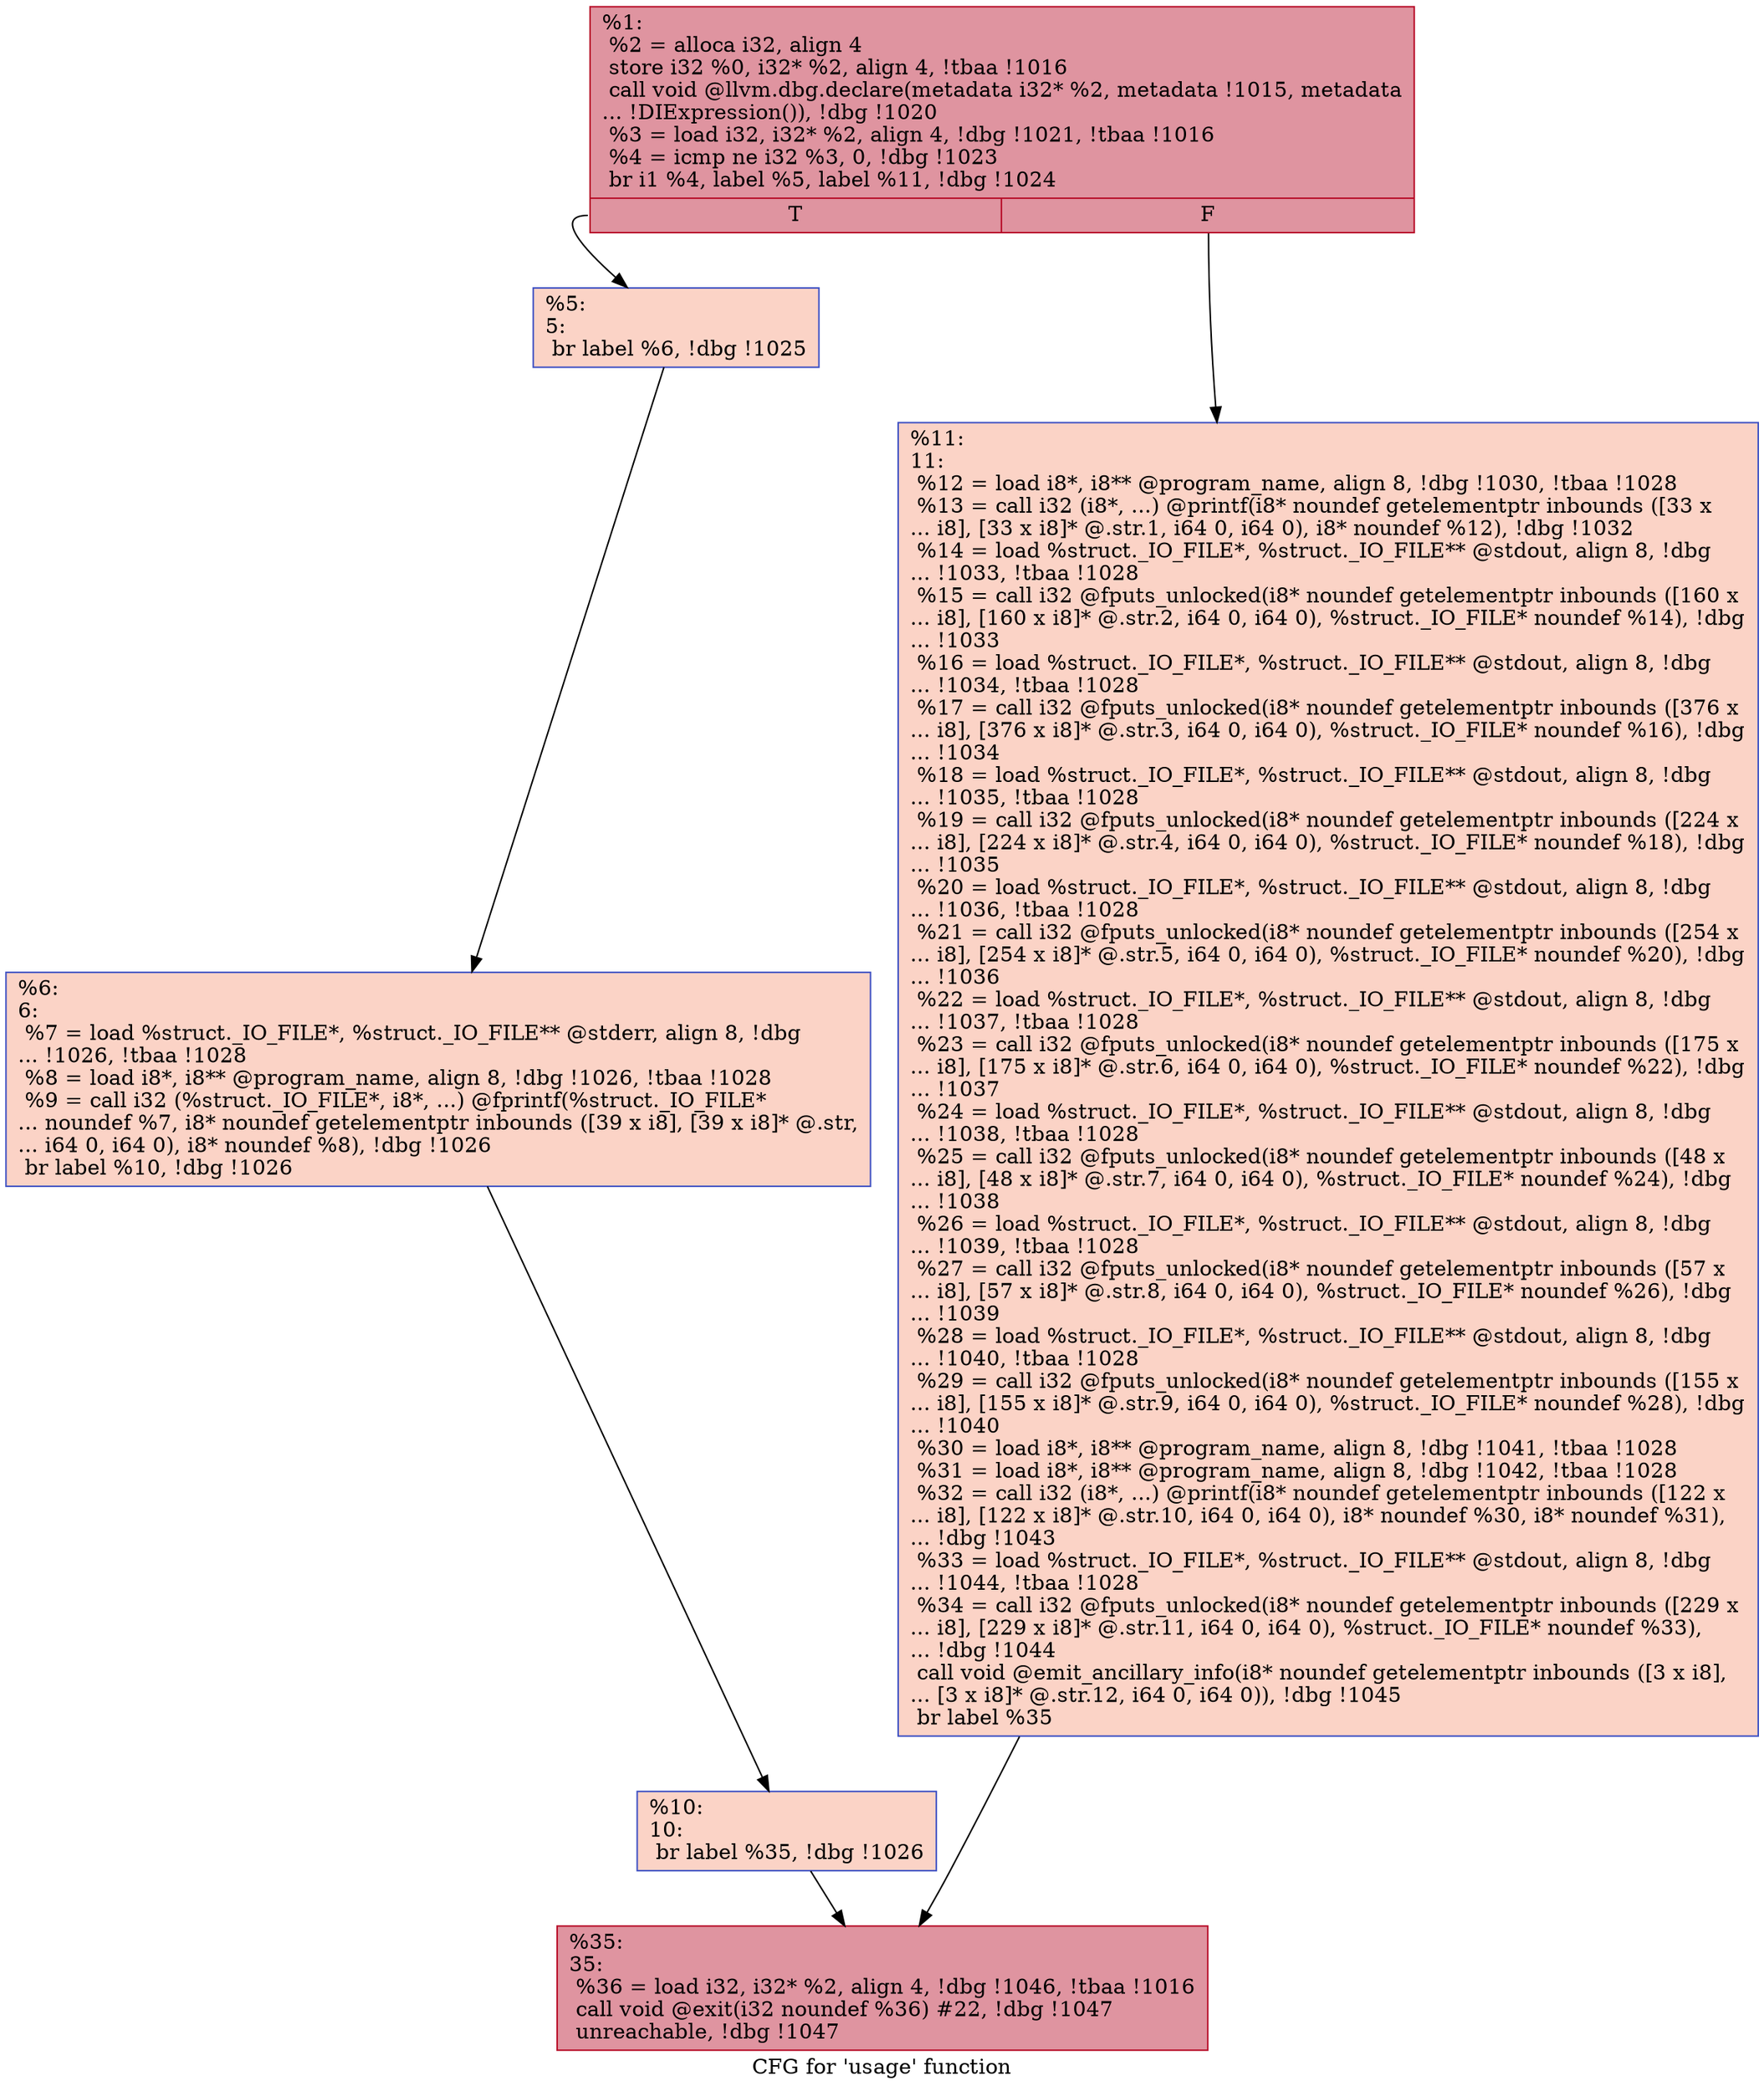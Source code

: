 digraph "CFG for 'usage' function" {
	label="CFG for 'usage' function";

	Node0x1bfced0 [shape=record,color="#b70d28ff", style=filled, fillcolor="#b70d2870",label="{%1:\l  %2 = alloca i32, align 4\l  store i32 %0, i32* %2, align 4, !tbaa !1016\l  call void @llvm.dbg.declare(metadata i32* %2, metadata !1015, metadata\l... !DIExpression()), !dbg !1020\l  %3 = load i32, i32* %2, align 4, !dbg !1021, !tbaa !1016\l  %4 = icmp ne i32 %3, 0, !dbg !1023\l  br i1 %4, label %5, label %11, !dbg !1024\l|{<s0>T|<s1>F}}"];
	Node0x1bfced0:s0 -> Node0x1c4c9a0;
	Node0x1bfced0:s1 -> Node0x1c4ca90;
	Node0x1c4c9a0 [shape=record,color="#3d50c3ff", style=filled, fillcolor="#f59c7d70",label="{%5:\l5:                                                \l  br label %6, !dbg !1025\l}"];
	Node0x1c4c9a0 -> Node0x1c4c9f0;
	Node0x1c4c9f0 [shape=record,color="#3d50c3ff", style=filled, fillcolor="#f59c7d70",label="{%6:\l6:                                                \l  %7 = load %struct._IO_FILE*, %struct._IO_FILE** @stderr, align 8, !dbg\l... !1026, !tbaa !1028\l  %8 = load i8*, i8** @program_name, align 8, !dbg !1026, !tbaa !1028\l  %9 = call i32 (%struct._IO_FILE*, i8*, ...) @fprintf(%struct._IO_FILE*\l... noundef %7, i8* noundef getelementptr inbounds ([39 x i8], [39 x i8]* @.str,\l... i64 0, i64 0), i8* noundef %8), !dbg !1026\l  br label %10, !dbg !1026\l}"];
	Node0x1c4c9f0 -> Node0x1c4ca40;
	Node0x1c4ca40 [shape=record,color="#3d50c3ff", style=filled, fillcolor="#f59c7d70",label="{%10:\l10:                                               \l  br label %35, !dbg !1026\l}"];
	Node0x1c4ca40 -> Node0x1c4cae0;
	Node0x1c4ca90 [shape=record,color="#3d50c3ff", style=filled, fillcolor="#f59c7d70",label="{%11:\l11:                                               \l  %12 = load i8*, i8** @program_name, align 8, !dbg !1030, !tbaa !1028\l  %13 = call i32 (i8*, ...) @printf(i8* noundef getelementptr inbounds ([33 x\l... i8], [33 x i8]* @.str.1, i64 0, i64 0), i8* noundef %12), !dbg !1032\l  %14 = load %struct._IO_FILE*, %struct._IO_FILE** @stdout, align 8, !dbg\l... !1033, !tbaa !1028\l  %15 = call i32 @fputs_unlocked(i8* noundef getelementptr inbounds ([160 x\l... i8], [160 x i8]* @.str.2, i64 0, i64 0), %struct._IO_FILE* noundef %14), !dbg\l... !1033\l  %16 = load %struct._IO_FILE*, %struct._IO_FILE** @stdout, align 8, !dbg\l... !1034, !tbaa !1028\l  %17 = call i32 @fputs_unlocked(i8* noundef getelementptr inbounds ([376 x\l... i8], [376 x i8]* @.str.3, i64 0, i64 0), %struct._IO_FILE* noundef %16), !dbg\l... !1034\l  %18 = load %struct._IO_FILE*, %struct._IO_FILE** @stdout, align 8, !dbg\l... !1035, !tbaa !1028\l  %19 = call i32 @fputs_unlocked(i8* noundef getelementptr inbounds ([224 x\l... i8], [224 x i8]* @.str.4, i64 0, i64 0), %struct._IO_FILE* noundef %18), !dbg\l... !1035\l  %20 = load %struct._IO_FILE*, %struct._IO_FILE** @stdout, align 8, !dbg\l... !1036, !tbaa !1028\l  %21 = call i32 @fputs_unlocked(i8* noundef getelementptr inbounds ([254 x\l... i8], [254 x i8]* @.str.5, i64 0, i64 0), %struct._IO_FILE* noundef %20), !dbg\l... !1036\l  %22 = load %struct._IO_FILE*, %struct._IO_FILE** @stdout, align 8, !dbg\l... !1037, !tbaa !1028\l  %23 = call i32 @fputs_unlocked(i8* noundef getelementptr inbounds ([175 x\l... i8], [175 x i8]* @.str.6, i64 0, i64 0), %struct._IO_FILE* noundef %22), !dbg\l... !1037\l  %24 = load %struct._IO_FILE*, %struct._IO_FILE** @stdout, align 8, !dbg\l... !1038, !tbaa !1028\l  %25 = call i32 @fputs_unlocked(i8* noundef getelementptr inbounds ([48 x\l... i8], [48 x i8]* @.str.7, i64 0, i64 0), %struct._IO_FILE* noundef %24), !dbg\l... !1038\l  %26 = load %struct._IO_FILE*, %struct._IO_FILE** @stdout, align 8, !dbg\l... !1039, !tbaa !1028\l  %27 = call i32 @fputs_unlocked(i8* noundef getelementptr inbounds ([57 x\l... i8], [57 x i8]* @.str.8, i64 0, i64 0), %struct._IO_FILE* noundef %26), !dbg\l... !1039\l  %28 = load %struct._IO_FILE*, %struct._IO_FILE** @stdout, align 8, !dbg\l... !1040, !tbaa !1028\l  %29 = call i32 @fputs_unlocked(i8* noundef getelementptr inbounds ([155 x\l... i8], [155 x i8]* @.str.9, i64 0, i64 0), %struct._IO_FILE* noundef %28), !dbg\l... !1040\l  %30 = load i8*, i8** @program_name, align 8, !dbg !1041, !tbaa !1028\l  %31 = load i8*, i8** @program_name, align 8, !dbg !1042, !tbaa !1028\l  %32 = call i32 (i8*, ...) @printf(i8* noundef getelementptr inbounds ([122 x\l... i8], [122 x i8]* @.str.10, i64 0, i64 0), i8* noundef %30, i8* noundef %31),\l... !dbg !1043\l  %33 = load %struct._IO_FILE*, %struct._IO_FILE** @stdout, align 8, !dbg\l... !1044, !tbaa !1028\l  %34 = call i32 @fputs_unlocked(i8* noundef getelementptr inbounds ([229 x\l... i8], [229 x i8]* @.str.11, i64 0, i64 0), %struct._IO_FILE* noundef %33),\l... !dbg !1044\l  call void @emit_ancillary_info(i8* noundef getelementptr inbounds ([3 x i8],\l... [3 x i8]* @.str.12, i64 0, i64 0)), !dbg !1045\l  br label %35\l}"];
	Node0x1c4ca90 -> Node0x1c4cae0;
	Node0x1c4cae0 [shape=record,color="#b70d28ff", style=filled, fillcolor="#b70d2870",label="{%35:\l35:                                               \l  %36 = load i32, i32* %2, align 4, !dbg !1046, !tbaa !1016\l  call void @exit(i32 noundef %36) #22, !dbg !1047\l  unreachable, !dbg !1047\l}"];
}
